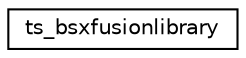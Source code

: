 digraph "Graphical Class Hierarchy"
{
  edge [fontname="Helvetica",fontsize="10",labelfontname="Helvetica",labelfontsize="10"];
  node [fontname="Helvetica",fontsize="10",shape=record];
  rankdir="LR";
  Node1 [label="ts_bsxfusionlibrary",height=0.2,width=0.4,color="black", fillcolor="white", style="filled",URL="$structts__bsxfusionlibrary.html",tooltip="General Library Structure. "];
}
